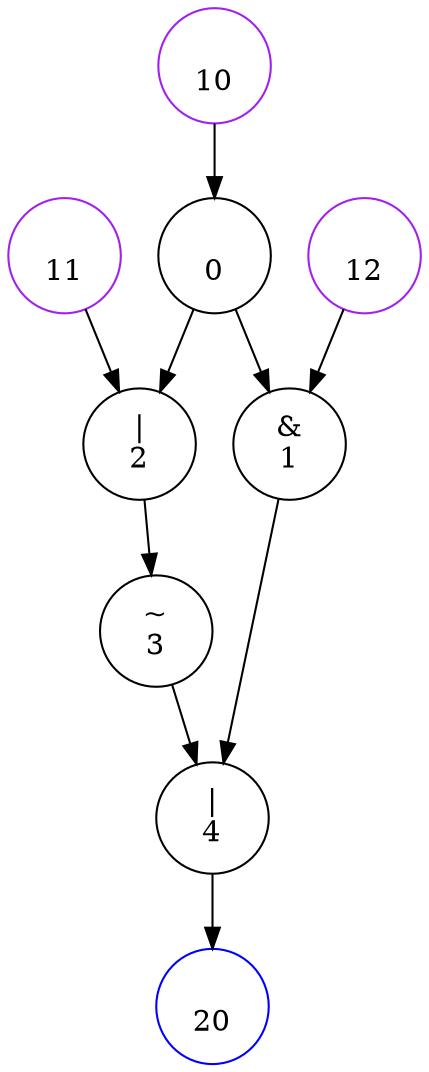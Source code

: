 digraph G{
0 [label="\n0", color=black];
1 [label="&\n1", color=black];
2 [label="|\n2", color=black];
3 [label="~\n3", color=black];
4 [label="|\n4", color=black];
10 [label="\n10", color=purple];
11 [label="\n11", color=purple];
12 [label="\n12", color=purple];
20 [label="\n20", color=blue];
0 -> 1;
0 -> 2;
1 -> 4;
2 -> 3;
3 -> 4;
4 -> 20;
10 -> 0;
11 -> 2;
12 -> 1;
}

